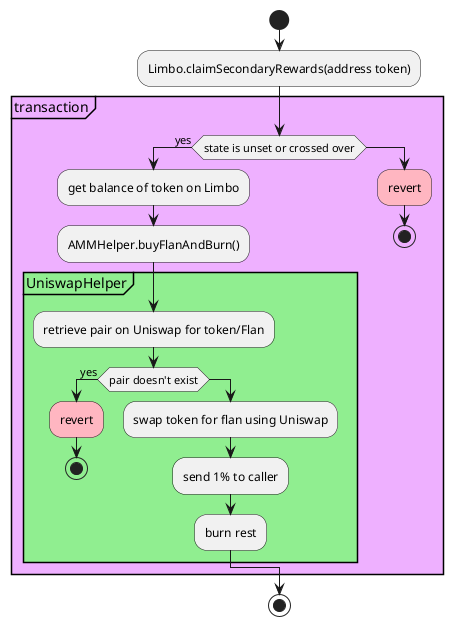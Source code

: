 @startuml
!define yoghurt #eeb0ff
!define bluegrey #b2c0ed
start
:Limbo.claimSecondaryRewards(address token);
partition yoghurt "transaction"{
    if(state is unset or crossed over) then (yes)
        :get balance of token on Limbo;
        :AMMHelper.buyFlanAndBurn();
        partition #LightGreen "UniswapHelper"{
            :retrieve pair on Uniswap for token/Flan;
            if(pair doesn't exist) then (yes)
                #lightpink:revert;
                stop
            else

                :swap token for flan using Uniswap;
                :send 1% to caller;
                :burn rest;
            endif
        }
    else
        #lightpink:revert;
        stop
    endif
}
stop
@enduml
